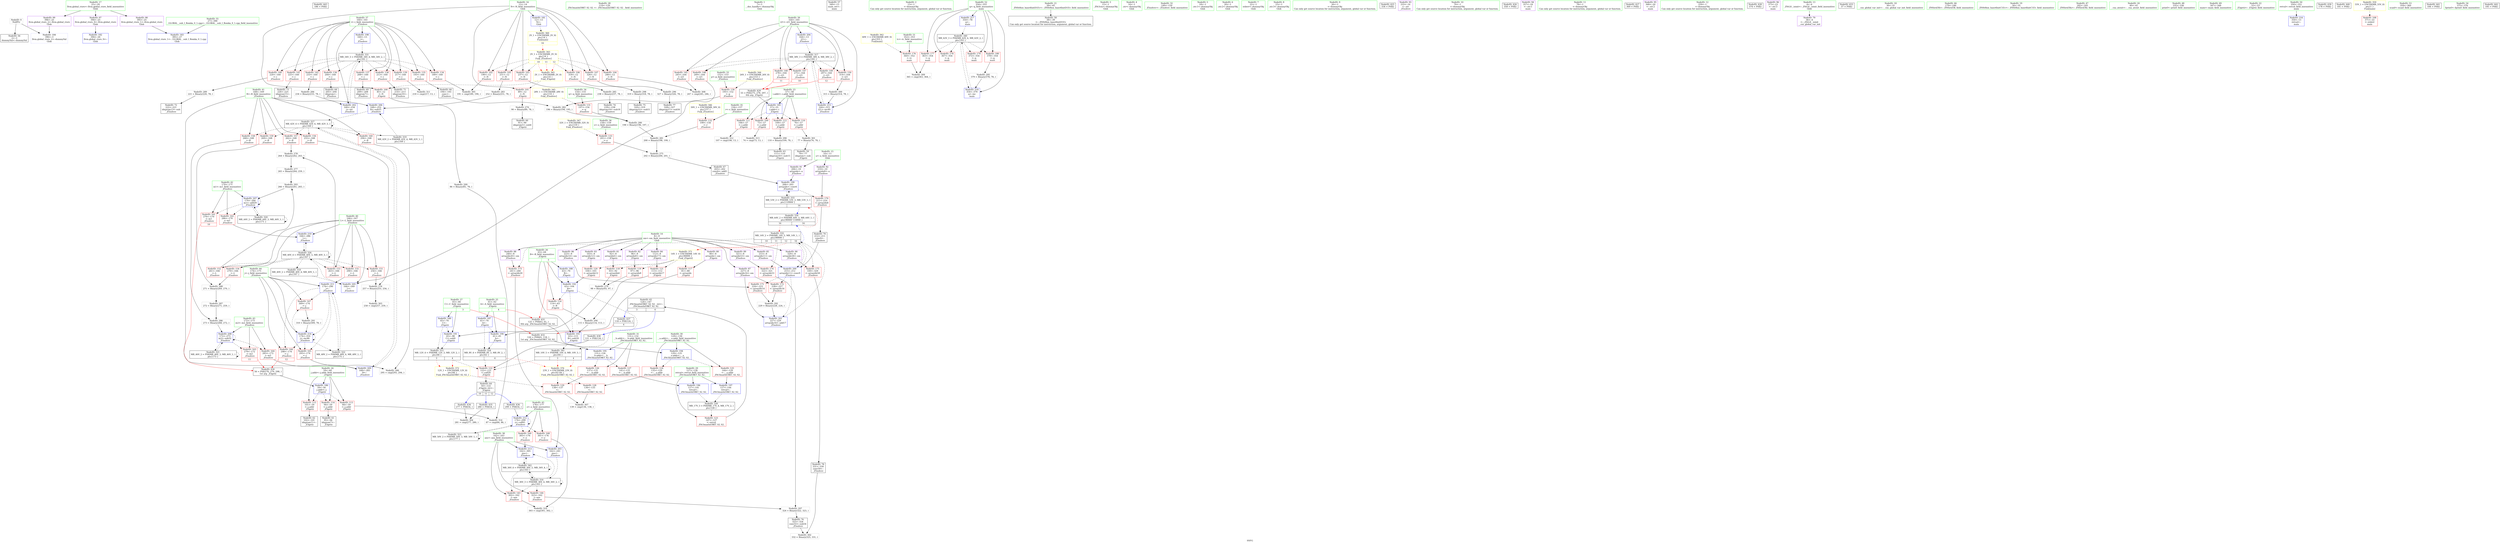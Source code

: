digraph "SVFG" {
	label="SVFG";

	Node0x5644053a8da0 [shape=record,color=grey,label="{NodeID: 0\nNullPtr}"];
	Node0x5644053a8da0 -> Node0x5644053cb8d0[style=solid];
	Node0x5644053a8da0 -> Node0x5644053d3250[style=solid];
	Node0x56440540d8f0 [shape=record,color=black,label="{NodeID: 443\n186 = PHI()\n}"];
	Node0x5644053f3410 [shape=record,color=yellow,style=double,label="{NodeID: 360\n2V_1 = ENCHI(MR_2V_0)\npts\{14 \}\nFun[main]|{<s0>16}}"];
	Node0x5644053f3410:s0 -> Node0x5644053f1ac0[style=dashed,color=red];
	Node0x5644053da350 [shape=record,color=grey,label="{NodeID: 277\n265 = Binary(264, 259, )\n}"];
	Node0x5644053da350 -> Node0x5644053dbb50[style=solid];
	Node0x5644053cdb50 [shape=record,color=blue,label="{NodeID: 194\n129\<--125\n__a.addr\<--__a\n_ZSt3maxIxERKT_S2_S2_\n}"];
	Node0x5644053cdb50 -> Node0x5644053d0160[style=dashed];
	Node0x5644053cdb50 -> Node0x5644053d0230[style=dashed];
	Node0x5644053ca5f0 [shape=record,color=red,label="{NodeID: 111\n106\<--57\n\<--i.addr\n_Z3getii\n}"];
	Node0x5644053ca5f0 -> Node0x5644053dd7d0[style=solid];
	Node0x5644053c9040 [shape=record,color=green,label="{NodeID: 28\n119\<--120\n_ZSt3maxIxERKT_S2_S2_\<--_ZSt3maxIxERKT_S2_S2__field_insensitive\n}"];
	Node0x5644053dcd50 [shape=record,color=grey,label="{NodeID: 305\n191 = cmp(189, 190, )\n}"];
	Node0x5644053d0d90 [shape=record,color=red,label="{NodeID: 139\n217\<--160\n\<--i\n_Z5solvev\n}"];
	Node0x5644053d0d90 -> Node0x5644053dd650[style=solid];
	Node0x5644053cb8d0 [shape=record,color=black,label="{NodeID: 56\n2\<--3\ndummyVal\<--dummyVal\n}"];
	Node0x5644053ee890 [shape=record,color=black,label="{NodeID: 333\nMR_53V_2 = PHI(MR_53V_3, MR_53V_1, )\npts\{110000 \}\n|{|<s1>16}}"];
	Node0x5644053ee890 -> Node0x5644053cdf60[style=dashed];
	Node0x5644053ee890:s1 -> Node0x5644053f0690[style=dashed,color=blue];
	Node0x5644053d2450 [shape=record,color=red,label="{NodeID: 167\n309\<--174\n\<--j\n_Z5solvev\n}"];
	Node0x5644053d2450 -> Node0x5644053db850[style=solid];
	Node0x5644053ccff0 [shape=record,color=purple,label="{NodeID: 84\n112\<--8\narrayidx17\<--sm\n_Z3getii\n}"];
	Node0x5644053ccff0 -> Node0x5644053cfef0[style=solid];
	Node0x5644053bb5a0 [shape=record,color=green,label="{NodeID: 1\n7\<--1\n__dso_handle\<--dummyObj\nGlob }"];
	Node0x5644053da4d0 [shape=record,color=grey,label="{NodeID: 278\n264 = Binary(262, 263, )\n}"];
	Node0x5644053da4d0 -> Node0x5644053da350[style=solid];
	Node0x5644053cdc20 [shape=record,color=blue,label="{NodeID: 195\n131\<--126\n__b.addr\<--__b\n_ZSt3maxIxERKT_S2_S2_\n}"];
	Node0x5644053cdc20 -> Node0x5644053d0300[style=dashed];
	Node0x5644053cdc20 -> Node0x5644053d03d0[style=dashed];
	Node0x5644053ca6c0 [shape=record,color=red,label="{NodeID: 112\n109\<--57\n\<--i.addr\n_Z3getii\n}"];
	Node0x5644053ca6c0 -> Node0x5644053db6d0[style=solid];
	Node0x5644053c9140 [shape=record,color=green,label="{NodeID: 29\n127\<--128\nretval\<--retval_field_insensitive\n_ZSt3maxIxERKT_S2_S2_\n}"];
	Node0x5644053c9140 -> Node0x5644053d0090[style=solid];
	Node0x5644053c9140 -> Node0x5644053cdcf0[style=solid];
	Node0x5644053c9140 -> Node0x5644053cddc0[style=solid];
	Node0x5644053dced0 [shape=record,color=grey,label="{NodeID: 306\n295 = cmp(293, 294, )\n}"];
	Node0x5644053d0e60 [shape=record,color=red,label="{NodeID: 140\n220\<--160\n\<--i\n_Z5solvev\n}"];
	Node0x5644053d0e60 -> Node0x5644053db550[style=solid];
	Node0x5644053cb9d0 [shape=record,color=black,label="{NodeID: 57\n349\<--13\nmain_ret\<--\nmain\n}"];
	Node0x5644053d2520 [shape=record,color=red,label="{NodeID: 168\n301\<--176\n\<--z\n_Z5solvev\n}"];
	Node0x5644053d2520 -> Node0x5644053dd4d0[style=solid];
	Node0x5644053cd0c0 [shape=record,color=purple,label="{NodeID: 85\n215\<--8\narrayidx11\<--sm\n_Z5solvev\n}"];
	Node0x5644053cd0c0 -> Node0x5644053ce030[style=solid];
	Node0x5644053bb630 [shape=record,color=green,label="{NodeID: 2\n13\<--1\n\<--dummyObj\nCan only get source location for instruction, argument, global var or function.}"];
	Node0x5644053f35d0 [shape=record,color=yellow,style=double,label="{NodeID: 362\n60V_1 = ENCHI(MR_60V_0)\npts\{353 \}\nFun[main]}"];
	Node0x5644053f35d0 -> Node0x5644053d2ba0[style=dashed];
	Node0x5644053da650 [shape=record,color=grey,label="{NodeID: 279\n98 = Binary(93, 97, )\n}"];
	Node0x5644053da650 -> Node0x5644053d3830[style=solid];
	Node0x5644053cdcf0 [shape=record,color=blue,label="{NodeID: 196\n127\<--141\nretval\<--\n_ZSt3maxIxERKT_S2_S2_\n}"];
	Node0x5644053cdcf0 -> Node0x5644053ed990[style=dashed];
	Node0x5644053ca790 [shape=record,color=red,label="{NodeID: 113\n84\<--59\n\<--j.addr\n_Z3getii\n}"];
	Node0x5644053ca790 -> Node0x5644053ddad0[style=solid];
	Node0x5644053c9210 [shape=record,color=green,label="{NodeID: 30\n129\<--130\n__a.addr\<--__a.addr_field_insensitive\n_ZSt3maxIxERKT_S2_S2_\n}"];
	Node0x5644053c9210 -> Node0x5644053d0160[style=solid];
	Node0x5644053c9210 -> Node0x5644053d0230[style=solid];
	Node0x5644053c9210 -> Node0x5644053cdb50[style=solid];
	Node0x5644053dd050 [shape=record,color=grey,label="{NodeID: 307\n139 = cmp(136, 138, )\n}"];
	Node0x5644053d0f30 [shape=record,color=red,label="{NodeID: 141\n225\<--160\n\<--i\n_Z5solvev\n}"];
	Node0x5644053d0f30 -> Node0x5644053cc700[style=solid];
	Node0x5644053cbaa0 [shape=record,color=black,label="{NodeID: 58\n38\<--39\n\<--_ZNSt8ios_base4InitD1Ev\nCan only get source location for instruction, argument, global var or function.}"];
	Node0x5644053d25f0 [shape=record,color=red,label="{NodeID: 169\n305\<--176\n\<--z\n_Z5solvev\n}"];
	Node0x5644053d25f0 -> Node0x5644053d5a20[style=solid];
	Node0x5644053cd190 [shape=record,color=purple,label="{NodeID: 86\n223\<--8\narrayidx14\<--sm\n_Z5solvev\n}"];
	Node0x5644053cd190 -> Node0x5644053d2790[style=solid];
	Node0x5644053a9000 [shape=record,color=green,label="{NodeID: 3\n15\<--1\n_ZSt3cin\<--dummyObj\nGlob }"];
	Node0x5644053da7d0 [shape=record,color=grey,label="{NodeID: 280\n198 = Binary(196, 197, )\n}"];
	Node0x5644053da7d0 -> Node0x5644053da950[style=solid];
	Node0x5644053cddc0 [shape=record,color=blue,label="{NodeID: 197\n127\<--144\nretval\<--\n_ZSt3maxIxERKT_S2_S2_\n}"];
	Node0x5644053cddc0 -> Node0x5644053ed990[style=dashed];
	Node0x5644053ca860 [shape=record,color=red,label="{NodeID: 114\n94\<--59\n\<--j.addr\n_Z3getii\n}"];
	Node0x5644053ca860 -> Node0x5644053cbd40[style=solid];
	Node0x5644053c92e0 [shape=record,color=green,label="{NodeID: 31\n131\<--132\n__b.addr\<--__b.addr_field_insensitive\n_ZSt3maxIxERKT_S2_S2_\n}"];
	Node0x5644053c92e0 -> Node0x5644053d0300[style=solid];
	Node0x5644053c92e0 -> Node0x5644053d03d0[style=solid];
	Node0x5644053c92e0 -> Node0x5644053cdc20[style=solid];
	Node0x5644053dd1d0 [shape=record,color=grey,label="{NodeID: 308\n247 = cmp(245, 246, )\n}"];
	Node0x5644053d1000 [shape=record,color=red,label="{NodeID: 142\n233\<--160\n\<--i\n_Z5solvev\n}"];
	Node0x5644053d1000 -> Node0x5644053dadd0[style=solid];
	Node0x5644053cbba0 [shape=record,color=black,label="{NodeID: 59\n79\<--77\nidxprom\<--sub\n_Z3getii\n}"];
	Node0x5644053d26c0 [shape=record,color=red,label="{NodeID: 170\n211\<--210\n\<--arrayidx8\n_Z5solvev\n}"];
	Node0x5644053d26c0 -> Node0x5644053cc490[style=solid];
	Node0x5644053cd260 [shape=record,color=purple,label="{NodeID: 87\n227\<--8\narrayidx16\<--sm\n_Z5solvev\n}"];
	Node0x5644053cd260 -> Node0x5644053d2860[style=solid];
	Node0x5644053cd260 -> Node0x5644053ce100[style=solid];
	Node0x5644053a9090 [shape=record,color=green,label="{NodeID: 4\n16\<--1\n.str\<--dummyObj\nGlob }"];
	Node0x5644053da950 [shape=record,color=grey,label="{NodeID: 281\n200 = Binary(198, 199, )\n}"];
	Node0x5644053da950 -> Node0x5644053da050[style=solid];
	Node0x5644053cde90 [shape=record,color=blue,label="{NodeID: 198\n160\<--13\ni\<--\n_Z5solvev\n}"];
	Node0x5644053cde90 -> Node0x5644053ede90[style=dashed];
	Node0x5644053cfa10 [shape=record,color=red,label="{NodeID: 115\n101\<--59\n\<--j.addr\n_Z3getii\n}"];
	Node0x5644053cfa10 -> Node0x5644053cbe10[style=solid];
	Node0x5644053c93b0 [shape=record,color=green,label="{NodeID: 32\n149\<--150\n_Z5solvev\<--_Z5solvev_field_insensitive\n}"];
	Node0x5644053dd350 [shape=record,color=grey,label="{NodeID: 309\n365 = cmp(363, 364, )\n}"];
	Node0x5644053d10d0 [shape=record,color=red,label="{NodeID: 143\n302\<--162\n\<--ans\n_Z5solvev\n}"];
	Node0x5644053d10d0 -> Node0x5644053dd4d0[style=solid];
	Node0x5644053cbc70 [shape=record,color=black,label="{NodeID: 60\n91\<--90\nidxprom5\<--sub4\n_Z3getii\n}"];
	Node0x5644053d2790 [shape=record,color=red,label="{NodeID: 171\n224\<--223\n\<--arrayidx14\n_Z5solvev\n}"];
	Node0x5644053d2790 -> Node0x5644053db9d0[style=solid];
	Node0x5644053cd330 [shape=record,color=purple,label="{NodeID: 88\n240\<--8\narrayidx20\<--sm\n_Z5solvev\n}"];
	Node0x5644053cd330 -> Node0x5644053d2930[style=solid];
	Node0x5644053a9120 [shape=record,color=green,label="{NodeID: 5\n18\<--1\n.str.1\<--dummyObj\nGlob }"];
	Node0x5644053f38a0 [shape=record,color=yellow,style=double,label="{NodeID: 365\n2V_1 = ENCHI(MR_2V_0)\npts\{14 \}\nFun[_Z3getii]}"];
	Node0x5644053f38a0 -> Node0x5644053cad20[style=dashed];
	Node0x5644053f38a0 -> Node0x5644053cadf0[style=dashed];
	Node0x5644053daad0 [shape=record,color=grey,label="{NodeID: 282\n196 = Binary(194, 195, )\n}"];
	Node0x5644053daad0 -> Node0x5644053da7d0[style=solid];
	Node0x5644053cdf60 [shape=record,color=blue,label="{NodeID: 199\n206\<--203\narrayidx\<--conv6\n_Z5solvev\n}"];
	Node0x5644053cdf60 -> Node0x5644053d26c0[style=dashed];
	Node0x5644053cdf60 -> Node0x5644053ee890[style=dashed];
	Node0x5644053cfae0 [shape=record,color=red,label="{NodeID: 116\n114\<--63\n\<--B\n_Z3getii\n}"];
	Node0x5644053cfae0 -> Node0x5644053dbcd0[style=solid];
	Node0x5644053c94b0 [shape=record,color=green,label="{NodeID: 33\n152\<--153\np\<--p_field_insensitive\n_Z5solvev\n}"];
	Node0x5644053c94b0 -> Node0x5644053d0640[style=solid];
	Node0x5644053dd4d0 [shape=record,color=grey,label="{NodeID: 310\n303 = cmp(301, 302, )\n}"];
	Node0x5644053d11a0 [shape=record,color=red,label="{NodeID: 144\n323\<--162\n\<--ans\n_Z5solvev\n}"];
	Node0x5644053d11a0 -> Node0x5644053dc150[style=solid];
	Node0x5644053cbd40 [shape=record,color=black,label="{NodeID: 61\n95\<--94\nidxprom7\<--\n_Z3getii\n}"];
	Node0x5644053d2860 [shape=record,color=red,label="{NodeID: 172\n228\<--227\n\<--arrayidx16\n_Z5solvev\n}"];
	Node0x5644053d2860 -> Node0x5644053db9d0[style=solid];
	Node0x5644053cd400 [shape=record,color=purple,label="{NodeID: 89\n321\<--8\narrayidx53\<--sm\n_Z5solvev\n}"];
	Node0x5644053cd400 -> Node0x5644053d2a00[style=solid];
	Node0x5644053c8020 [shape=record,color=green,label="{NodeID: 6\n20\<--1\n.str.2\<--dummyObj\nGlob }"];
	Node0x5644053dac50 [shape=record,color=grey,label="{NodeID: 283\n252 = Binary(251, 78, )\n}"];
	Node0x5644053dac50 -> Node0x5644053ce510[style=solid];
	Node0x5644053ce030 [shape=record,color=blue,label="{NodeID: 200\n215\<--212\narrayidx11\<--conv9\n_Z5solvev\n}"];
	Node0x5644053ce030 -> Node0x5644053d2790[style=dashed];
	Node0x5644053ce030 -> Node0x5644053d2860[style=dashed];
	Node0x5644053ce030 -> Node0x5644053ce100[style=dashed];
	Node0x5644053ce030 -> Node0x5644053ee390[style=dashed];
	Node0x5644053cfbb0 [shape=record,color=red,label="{NodeID: 117\n81\<--80\n\<--arrayidx\n_Z3getii\n}"];
	Node0x5644053cfbb0 -> Node0x5644053d3760[style=solid];
	Node0x5644053c9580 [shape=record,color=green,label="{NodeID: 34\n154\<--155\nq\<--q_field_insensitive\n_Z5solvev\n}"];
	Node0x5644053c9580 -> Node0x5644053d0710[style=solid];
	Node0x5644053dd650 [shape=record,color=grey,label="{NodeID: 311\n218 = cmp(217, 13, )\n}"];
	Node0x5644053d1270 [shape=record,color=red,label="{NodeID: 145\n245\<--164\n\<--i21\n_Z5solvev\n}"];
	Node0x5644053d1270 -> Node0x5644053dd1d0[style=solid];
	Node0x5644053cbe10 [shape=record,color=black,label="{NodeID: 62\n102\<--101\nidxprom11\<--\n_Z3getii\n}"];
	Node0x5644053f0690 [shape=record,color=black,label="{NodeID: 339\nMR_64V_2 = PHI(MR_64V_3, MR_64V_1, )\npts\{90000 110000 \}\n|{<s0>16|<s1>16}}"];
	Node0x5644053f0690:s0 -> Node0x5644053ee390[style=dashed,color=red];
	Node0x5644053f0690:s1 -> Node0x5644053ee890[style=dashed,color=red];
	Node0x5644053d2930 [shape=record,color=red,label="{NodeID: 173\n241\<--240\n\<--arrayidx20\n_Z5solvev\n}"];
	Node0x5644053d2930 -> Node0x5644053ce2a0[style=solid];
	Node0x5644053cd4d0 [shape=record,color=purple,label="{NodeID: 90\n329\<--8\narrayidx58\<--sm\n_Z5solvev\n}"];
	Node0x5644053cd4d0 -> Node0x5644053d2ad0[style=solid];
	Node0x5644053c80b0 [shape=record,color=green,label="{NodeID: 7\n22\<--1\nstderr\<--dummyObj\nGlob }"];
	Node0x5644053dadd0 [shape=record,color=grey,label="{NodeID: 284\n234 = Binary(233, 78, )\n}"];
	Node0x5644053dadd0 -> Node0x5644053ce1d0[style=solid];
	Node0x5644053ce100 [shape=record,color=blue,label="{NodeID: 201\n227\<--229\narrayidx16\<--add17\n_Z5solvev\n}"];
	Node0x5644053ce100 -> Node0x5644053ee390[style=dashed];
	Node0x5644053cfc80 [shape=record,color=red,label="{NodeID: 118\n93\<--92\n\<--arrayidx6\n_Z3getii\n}"];
	Node0x5644053cfc80 -> Node0x5644053da650[style=solid];
	Node0x5644053c9650 [shape=record,color=green,label="{NodeID: 35\n156\<--157\nr\<--r_field_insensitive\n_Z5solvev\n}"];
	Node0x5644053c9650 -> Node0x5644053d07e0[style=solid];
	Node0x5644053dd7d0 [shape=record,color=grey,label="{NodeID: 312\n107 = cmp(106, 13, )\n}"];
	Node0x5644053d1340 [shape=record,color=red,label="{NodeID: 146\n249\<--164\n\<--i21\n_Z5solvev\n}"];
	Node0x5644053d1340 -> Node0x5644053ce440[style=solid];
	Node0x5644053cbee0 [shape=record,color=black,label="{NodeID: 63\n111\<--110\nidxprom16\<--sub15\n_Z3getii\n}"];
	Node0x5644053f0bc0 [shape=record,color=black,label="{NodeID: 340\nMR_62V_3 = PHI(MR_62V_4, MR_62V_2, )\npts\{355 \}\n}"];
	Node0x5644053f0bc0 -> Node0x5644053d2c70[style=dashed];
	Node0x5644053f0bc0 -> Node0x5644053d2d40[style=dashed];
	Node0x5644053f0bc0 -> Node0x5644053d2e10[style=dashed];
	Node0x5644053f0bc0 -> Node0x5644053d2ee0[style=dashed];
	Node0x5644053f0bc0 -> Node0x5644053d5e30[style=dashed];
	Node0x5644053d2a00 [shape=record,color=red,label="{NodeID: 174\n322\<--321\n\<--arrayidx53\n_Z5solvev\n}"];
	Node0x5644053d2a00 -> Node0x5644053dc150[style=solid];
	Node0x5644053cd5a0 [shape=record,color=purple,label="{NodeID: 91\n206\<--10\narrayidx\<--a\n_Z5solvev\n}"];
	Node0x5644053cd5a0 -> Node0x5644053cdf60[style=solid];
	Node0x5644053c8140 [shape=record,color=green,label="{NodeID: 8\n23\<--1\n.str.3\<--dummyObj\nGlob }"];
	Node0x5644053daf50 [shape=record,color=grey,label="{NodeID: 285\n238 = Binary(237, 78, )\n}"];
	Node0x5644053daf50 -> Node0x5644053cc7d0[style=solid];
	Node0x5644053ce1d0 [shape=record,color=blue,label="{NodeID: 202\n160\<--234\ni\<--inc\n_Z5solvev\n}"];
	Node0x5644053ce1d0 -> Node0x5644053ede90[style=dashed];
	Node0x5644053cfd50 [shape=record,color=red,label="{NodeID: 119\n97\<--96\n\<--arrayidx8\n_Z3getii\n}"];
	Node0x5644053cfd50 -> Node0x5644053da650[style=solid];
	Node0x5644053c9720 [shape=record,color=green,label="{NodeID: 36\n158\<--159\ns\<--s_field_insensitive\n_Z5solvev\n}"];
	Node0x5644053c9720 -> Node0x5644053d08b0[style=solid];
	Node0x5644053dd950 [shape=record,color=grey,label="{NodeID: 313\n74 = cmp(73, 13, )\n}"];
	Node0x5644053d1410 [shape=record,color=red,label="{NodeID: 147\n275\<--164\n\<--i21\n_Z5solvev\n|{<s0>10}}"];
	Node0x5644053d1410:s0 -> Node0x56440540c5b0[style=solid,color=red];
	Node0x5644053cbfb0 [shape=record,color=black,label="{NodeID: 64\n54\<--122\n_Z3getii_ret\<--\n_Z3getii\n|{<s0>10|<s1>11|<s2>12}}"];
	Node0x5644053cbfb0:s0 -> Node0x56440540ce30[style=solid,color=blue];
	Node0x5644053cbfb0:s1 -> Node0x56440540cfa0[style=solid,color=blue];
	Node0x5644053cbfb0:s2 -> Node0x56440540d0e0[style=solid,color=blue];
	Node0x5644053f10c0 [shape=record,color=black,label="{NodeID: 341\nMR_10V_5 = PHI(MR_10V_4, MR_10V_3, )\npts\{64 \}\n|{|<s1>3|<s2>4}}"];
	Node0x5644053f10c0 -> Node0x5644053cffc0[style=dashed];
	Node0x5644053f10c0:s1 -> Node0x5644053f42a0[style=dashed,color=red];
	Node0x5644053f10c0:s2 -> Node0x5644053f42a0[style=dashed,color=red];
	Node0x5644053d2ad0 [shape=record,color=red,label="{NodeID: 175\n330\<--329\n\<--arrayidx58\n_Z5solvev\n}"];
	Node0x5644053d2ad0 -> Node0x5644053ccb10[style=solid];
	Node0x5644053cd670 [shape=record,color=purple,label="{NodeID: 92\n210\<--10\narrayidx8\<--a\n_Z5solvev\n}"];
	Node0x5644053cd670 -> Node0x5644053d26c0[style=solid];
	Node0x5644053c81d0 [shape=record,color=green,label="{NodeID: 9\n26\<--1\n\<--dummyObj\nCan only get source location for instruction, argument, global var or function.}"];
	Node0x5644053db0d0 [shape=record,color=grey,label="{NodeID: 286\n273 = Binary(268, 272, )\n}"];
	Node0x5644053db0d0 -> Node0x5644053ce6b0[style=solid];
	Node0x5644053ce2a0 [shape=record,color=blue,label="{NodeID: 203\n162\<--241\nans\<--\n_Z5solvev\n}"];
	Node0x5644053ce2a0 -> Node0x5644053e8f90[style=dashed];
	Node0x5644053cfe20 [shape=record,color=red,label="{NodeID: 120\n104\<--103\n\<--arrayidx12\n_Z3getii\n}"];
	Node0x5644053cfe20 -> Node0x5644053cd9b0[style=solid];
	Node0x5644053c97f0 [shape=record,color=green,label="{NodeID: 37\n160\<--161\ni\<--i_field_insensitive\n_Z5solvev\n}"];
	Node0x5644053c97f0 -> Node0x5644053d0980[style=solid];
	Node0x5644053c97f0 -> Node0x5644053d0a50[style=solid];
	Node0x5644053c97f0 -> Node0x5644053d0b20[style=solid];
	Node0x5644053c97f0 -> Node0x5644053d0bf0[style=solid];
	Node0x5644053c97f0 -> Node0x5644053d0cc0[style=solid];
	Node0x5644053c97f0 -> Node0x5644053d0d90[style=solid];
	Node0x5644053c97f0 -> Node0x5644053d0e60[style=solid];
	Node0x5644053c97f0 -> Node0x5644053d0f30[style=solid];
	Node0x5644053c97f0 -> Node0x5644053d1000[style=solid];
	Node0x5644053c97f0 -> Node0x5644053cde90[style=solid];
	Node0x5644053c97f0 -> Node0x5644053ce1d0[style=solid];
	Node0x5644053ddad0 [shape=record,color=grey,label="{NodeID: 314\n87 = cmp(84, 86, )\n}"];
	Node0x5644053d14e0 [shape=record,color=red,label="{NodeID: 148\n278\<--164\n\<--i21\n_Z5solvev\n|{<s0>11}}"];
	Node0x5644053d14e0:s0 -> Node0x56440540c5b0[style=solid,color=red];
	Node0x5644053cc080 [shape=record,color=black,label="{NodeID: 65\n124\<--147\n_ZSt3maxIxERKT_S2_S2__ret\<--\n_ZSt3maxIxERKT_S2_S2_\n|{<s0>3|<s1>4}}"];
	Node0x5644053cc080:s0 -> Node0x56440540d370[style=solid,color=blue];
	Node0x5644053cc080:s1 -> Node0x56440540d4a0[style=solid,color=blue];
	Node0x56440505cbd0 [shape=record,color=black,label="{NodeID: 425\n334 = PHI()\n}"];
	Node0x5644053f15c0 [shape=record,color=black,label="{NodeID: 342\nMR_36V_6 = PHI(MR_36V_5, MR_36V_4, )\npts\{163 \}\n}"];
	Node0x5644053f15c0 -> Node0x5644053d10d0[style=dashed];
	Node0x5644053f15c0 -> Node0x5644053d5a20[style=dashed];
	Node0x5644053f15c0 -> Node0x5644053e8f90[style=dashed];
	Node0x5644053f15c0 -> Node0x5644053f15c0[style=dashed];
	Node0x5644053d2ba0 [shape=record,color=red,label="{NodeID: 176\n364\<--352\n\<--tc\nmain\n}"];
	Node0x5644053d2ba0 -> Node0x5644053dd350[style=solid];
	Node0x5644053cd740 [shape=record,color=purple,label="{NodeID: 93\n333\<--16\n\<--.str\n_Z5solvev\n}"];
	Node0x5644053c8260 [shape=record,color=green,label="{NodeID: 10\n70\<--1\n\<--dummyObj\nCan only get source location for instruction, argument, global var or function.}"];
	Node0x5644053db250 [shape=record,color=grey,label="{NodeID: 287\n272 = Binary(271, 259, )\n}"];
	Node0x5644053db250 -> Node0x5644053db0d0[style=solid];
	Node0x5644053ce370 [shape=record,color=blue,label="{NodeID: 204\n164\<--13\ni21\<--\n_Z5solvev\n}"];
	Node0x5644053ce370 -> Node0x5644053e9490[style=dashed];
	Node0x5644053cfef0 [shape=record,color=red,label="{NodeID: 121\n113\<--112\n\<--arrayidx17\n_Z3getii\n}"];
	Node0x5644053cfef0 -> Node0x5644053dbcd0[style=solid];
	Node0x5644053c98c0 [shape=record,color=green,label="{NodeID: 38\n162\<--163\nans\<--ans_field_insensitive\n_Z5solvev\n}"];
	Node0x5644053c98c0 -> Node0x5644053d10d0[style=solid];
	Node0x5644053c98c0 -> Node0x5644053d11a0[style=solid];
	Node0x5644053c98c0 -> Node0x5644053ce2a0[style=solid];
	Node0x5644053c98c0 -> Node0x5644053d5a20[style=solid];
	Node0x5644053e8a90 [shape=record,color=black,label="{NodeID: 315\nMR_12V_4 = PHI(MR_12V_3, MR_12V_2, )\npts\{66 \}\n|{|<s1>3|<s2>4}}"];
	Node0x5644053e8a90 -> Node0x5644053cffc0[style=dashed];
	Node0x5644053e8a90:s1 -> Node0x5644053f3ef0[style=dashed,color=red];
	Node0x5644053e8a90:s2 -> Node0x5644053f3ef0[style=dashed,color=red];
	Node0x5644053d15b0 [shape=record,color=red,label="{NodeID: 149\n297\<--164\n\<--i21\n_Z5solvev\n|{<s0>12}}"];
	Node0x5644053d15b0:s0 -> Node0x56440540c5b0[style=solid,color=red];
	Node0x5644053cc150 [shape=record,color=black,label="{NodeID: 66\n194\<--193\nconv\<--\n_Z5solvev\n}"];
	Node0x5644053cc150 -> Node0x5644053daad0[style=solid];
	Node0x56440540c2b0 [shape=record,color=black,label="{NodeID: 426\n358 = PHI()\n}"];
	Node0x5644053f1ac0 [shape=record,color=yellow,style=double,label="{NodeID: 343\n2V_1 = ENCHI(MR_2V_0)\npts\{14 \}\nFun[_Z5solvev]|{|<s6>10|<s7>11|<s8>12}}"];
	Node0x5644053f1ac0 -> Node0x5644053caec0[style=dashed];
	Node0x5644053f1ac0 -> Node0x5644053caf90[style=dashed];
	Node0x5644053f1ac0 -> Node0x5644053cb060[style=dashed];
	Node0x5644053f1ac0 -> Node0x5644053ca110[style=dashed];
	Node0x5644053f1ac0 -> Node0x5644053ca1e0[style=dashed];
	Node0x5644053f1ac0 -> Node0x5644053ca2b0[style=dashed];
	Node0x5644053f1ac0:s6 -> Node0x5644053f38a0[style=dashed,color=red];
	Node0x5644053f1ac0:s7 -> Node0x5644053f38a0[style=dashed,color=red];
	Node0x5644053f1ac0:s8 -> Node0x5644053f38a0[style=dashed,color=red];
	Node0x5644053d2c70 [shape=record,color=red,label="{NodeID: 177\n363\<--354\n\<--q\nmain\n}"];
	Node0x5644053d2c70 -> Node0x5644053dd350[style=solid];
	Node0x5644053cd810 [shape=record,color=purple,label="{NodeID: 94\n357\<--18\n\<--.str.1\nmain\n}"];
	Node0x5644053c82f0 [shape=record,color=green,label="{NodeID: 11\n78\<--1\n\<--dummyObj\nCan only get source location for instruction, argument, global var or function.}"];
	Node0x5644053f3e10 [shape=record,color=yellow,style=double,label="{NodeID: 371\n14V_1 = ENCHI(MR_14V_0)\npts\{90000 \}\nFun[_Z3getii]}"];
	Node0x5644053f3e10 -> Node0x5644053cfbb0[style=dashed];
	Node0x5644053f3e10 -> Node0x5644053cfc80[style=dashed];
	Node0x5644053f3e10 -> Node0x5644053cfd50[style=dashed];
	Node0x5644053f3e10 -> Node0x5644053cfe20[style=dashed];
	Node0x5644053f3e10 -> Node0x5644053cfef0[style=dashed];
	Node0x5644053db3d0 [shape=record,color=grey,label="{NodeID: 288\n271 = Binary(269, 270, )\n}"];
	Node0x5644053db3d0 -> Node0x5644053db250[style=solid];
	Node0x5644053ce440 [shape=record,color=blue,label="{NodeID: 205\n166\<--249\nL\<--\n_Z5solvev\n}"];
	Node0x5644053ce440 -> Node0x5644053ec190[style=dashed];
	Node0x5644053cffc0 [shape=record,color=red,label="{NodeID: 122\n122\<--121\n\<--call20\n_Z3getii\n}"];
	Node0x5644053cffc0 -> Node0x5644053cbfb0[style=solid];
	Node0x5644053c9990 [shape=record,color=green,label="{NodeID: 39\n164\<--165\ni21\<--i21_field_insensitive\n_Z5solvev\n}"];
	Node0x5644053c9990 -> Node0x5644053d1270[style=solid];
	Node0x5644053c9990 -> Node0x5644053d1340[style=solid];
	Node0x5644053c9990 -> Node0x5644053d1410[style=solid];
	Node0x5644053c9990 -> Node0x5644053d14e0[style=solid];
	Node0x5644053c9990 -> Node0x5644053d15b0[style=solid];
	Node0x5644053c9990 -> Node0x5644053d1680[style=solid];
	Node0x5644053c9990 -> Node0x5644053ce370[style=solid];
	Node0x5644053c9990 -> Node0x5644053d5bc0[style=solid];
	Node0x5644053e8f90 [shape=record,color=black,label="{NodeID: 316\nMR_36V_3 = PHI(MR_36V_4, MR_36V_2, )\npts\{163 \}\n}"];
	Node0x5644053e8f90 -> Node0x5644053d10d0[style=dashed];
	Node0x5644053e8f90 -> Node0x5644053d11a0[style=dashed];
	Node0x5644053e8f90 -> Node0x5644053d5a20[style=dashed];
	Node0x5644053e8f90 -> Node0x5644053e8f90[style=dashed];
	Node0x5644053e8f90 -> Node0x5644053f15c0[style=dashed];
	Node0x5644053d1680 [shape=record,color=red,label="{NodeID: 150\n314\<--164\n\<--i21\n_Z5solvev\n}"];
	Node0x5644053d1680 -> Node0x5644053dc5d0[style=solid];
	Node0x5644053cc220 [shape=record,color=black,label="{NodeID: 67\n203\<--202\nconv6\<--add5\n_Z5solvev\n}"];
	Node0x5644053cc220 -> Node0x5644053cdf60[style=solid];
	Node0x56440540c3b0 [shape=record,color=black,label="{NodeID: 427\n369 = PHI()\n}"];
	Node0x5644053f25e0 [shape=record,color=yellow,style=double,label="{NodeID: 344\n26V_1 = ENCHI(MR_26V_0)\npts\{153 \}\nFun[_Z5solvev]}"];
	Node0x5644053f25e0 -> Node0x5644053d0640[style=dashed];
	Node0x5644053d2d40 [shape=record,color=red,label="{NodeID: 178\n367\<--354\n\<--q\nmain\n}"];
	Node0x5644053cd8e0 [shape=record,color=purple,label="{NodeID: 95\n368\<--20\n\<--.str.2\nmain\n}"];
	Node0x5644053c8380 [shape=record,color=green,label="{NodeID: 12\n259\<--1\n\<--dummyObj\nCan only get source location for instruction, argument, global var or function.}"];
	Node0x5644053f3ef0 [shape=record,color=yellow,style=double,label="{NodeID: 372\n12V_1 = ENCHI(MR_12V_0)\npts\{66 \}\nFun[_ZSt3maxIxERKT_S2_S2_]}"];
	Node0x5644053f3ef0 -> Node0x5644053d0570[style=dashed];
	Node0x5644053db550 [shape=record,color=grey,label="{NodeID: 289\n221 = Binary(220, 78, )\n}"];
	Node0x5644053db550 -> Node0x5644053cc630[style=solid];
	Node0x5644053ce510 [shape=record,color=blue,label="{NodeID: 206\n168\<--252\nR\<--sub25\n_Z5solvev\n}"];
	Node0x5644053ce510 -> Node0x5644053ec690[style=dashed];
	Node0x5644053d0090 [shape=record,color=red,label="{NodeID: 123\n147\<--127\n\<--retval\n_ZSt3maxIxERKT_S2_S2_\n}"];
	Node0x5644053d0090 -> Node0x5644053cc080[style=solid];
	Node0x5644053c9a60 [shape=record,color=green,label="{NodeID: 40\n166\<--167\nL\<--L_field_insensitive\n_Z5solvev\n}"];
	Node0x5644053c9a60 -> Node0x5644053d1750[style=solid];
	Node0x5644053c9a60 -> Node0x5644053d1820[style=solid];
	Node0x5644053c9a60 -> Node0x5644053d18f0[style=solid];
	Node0x5644053c9a60 -> Node0x5644053d19c0[style=solid];
	Node0x5644053c9a60 -> Node0x5644053d1a90[style=solid];
	Node0x5644053c9a60 -> Node0x5644053ce440[style=solid];
	Node0x5644053c9a60 -> Node0x5644053ce850[style=solid];
	Node0x5644053e9490 [shape=record,color=black,label="{NodeID: 317\nMR_38V_3 = PHI(MR_38V_4, MR_38V_2, )\npts\{165 \}\n}"];
	Node0x5644053e9490 -> Node0x5644053d1270[style=dashed];
	Node0x5644053e9490 -> Node0x5644053d1340[style=dashed];
	Node0x5644053e9490 -> Node0x5644053d1410[style=dashed];
	Node0x5644053e9490 -> Node0x5644053d14e0[style=dashed];
	Node0x5644053e9490 -> Node0x5644053d15b0[style=dashed];
	Node0x5644053e9490 -> Node0x5644053d1680[style=dashed];
	Node0x5644053e9490 -> Node0x5644053d5bc0[style=dashed];
	Node0x5644053d1750 [shape=record,color=red,label="{NodeID: 151\n256\<--166\n\<--L\n_Z5solvev\n}"];
	Node0x5644053d1750 -> Node0x5644053da1d0[style=solid];
	Node0x5644053cc2f0 [shape=record,color=black,label="{NodeID: 68\n205\<--204\nidxprom\<--\n_Z5solvev\n}"];
	Node0x56440540c4b0 [shape=record,color=black,label="{NodeID: 428\n374 = PHI()\n}"];
	Node0x5644053f26c0 [shape=record,color=yellow,style=double,label="{NodeID: 345\n28V_1 = ENCHI(MR_28V_0)\npts\{155 \}\nFun[_Z5solvev]}"];
	Node0x5644053f26c0 -> Node0x5644053d0710[style=dashed];
	Node0x5644053d2e10 [shape=record,color=red,label="{NodeID: 179\n372\<--354\n\<--q\nmain\n}"];
	Node0x5644053ca950 [shape=record,color=purple,label="{NodeID: 96\n373\<--23\n\<--.str.3\nmain\n}"];
	Node0x5644053c8410 [shape=record,color=green,label="{NodeID: 13\n4\<--6\n_ZStL8__ioinit\<--_ZStL8__ioinit_field_insensitive\nGlob }"];
	Node0x5644053c8410 -> Node0x5644053ccbe0[style=solid];
	Node0x5644053db6d0 [shape=record,color=grey,label="{NodeID: 290\n110 = Binary(109, 78, )\n}"];
	Node0x5644053db6d0 -> Node0x5644053cbee0[style=solid];
	Node0x5644053ce5e0 [shape=record,color=blue,label="{NodeID: 207\n170\<--266\nm1\<--add29\n_Z5solvev\n}"];
	Node0x5644053ce5e0 -> Node0x5644053d1f70[style=dashed];
	Node0x5644053ce5e0 -> Node0x5644053d2040[style=dashed];
	Node0x5644053ce5e0 -> Node0x5644053ce5e0[style=dashed];
	Node0x5644053ce5e0 -> Node0x5644053ea390[style=dashed];
	Node0x5644053d0160 [shape=record,color=red,label="{NodeID: 124\n135\<--129\n\<--__a.addr\n_ZSt3maxIxERKT_S2_S2_\n}"];
	Node0x5644053d0160 -> Node0x5644053d04a0[style=solid];
	Node0x5644053c9b30 [shape=record,color=green,label="{NodeID: 41\n168\<--169\nR\<--R_field_insensitive\n_Z5solvev\n}"];
	Node0x5644053c9b30 -> Node0x5644053d1b60[style=solid];
	Node0x5644053c9b30 -> Node0x5644053d1c30[style=solid];
	Node0x5644053c9b30 -> Node0x5644053d1d00[style=solid];
	Node0x5644053c9b30 -> Node0x5644053d1dd0[style=solid];
	Node0x5644053c9b30 -> Node0x5644053d1ea0[style=solid];
	Node0x5644053c9b30 -> Node0x5644053ce510[style=solid];
	Node0x5644053c9b30 -> Node0x5644053ce780[style=solid];
	Node0x5644053e9990 [shape=record,color=black,label="{NodeID: 318\nMR_40V_2 = PHI(MR_40V_4, MR_40V_1, )\npts\{167 \}\n}"];
	Node0x5644053e9990 -> Node0x5644053ce440[style=dashed];
	Node0x5644053d1820 [shape=record,color=red,label="{NodeID: 152\n261\<--166\n\<--L\n_Z5solvev\n}"];
	Node0x5644053d1820 -> Node0x5644053dbb50[style=solid];
	Node0x5644053cc3c0 [shape=record,color=black,label="{NodeID: 69\n209\<--208\nidxprom7\<--\n_Z5solvev\n}"];
	Node0x56440540c5b0 [shape=record,color=black,label="{NodeID: 429\n55 = PHI(275, 278, 297, )\n0th arg _Z3getii }"];
	Node0x56440540c5b0 -> Node0x5644053d3350[style=solid];
	Node0x5644053f27a0 [shape=record,color=yellow,style=double,label="{NodeID: 346\n30V_1 = ENCHI(MR_30V_0)\npts\{157 \}\nFun[_Z5solvev]}"];
	Node0x5644053f27a0 -> Node0x5644053d07e0[style=dashed];
	Node0x5644053d2ee0 [shape=record,color=red,label="{NodeID: 180\n378\<--354\n\<--q\nmain\n}"];
	Node0x5644053d2ee0 -> Node0x5644053dbe50[style=solid];
	Node0x5644053caa20 [shape=record,color=purple,label="{NodeID: 97\n394\<--25\nllvm.global_ctors_0\<--llvm.global_ctors\nGlob }"];
	Node0x5644053caa20 -> Node0x5644053d3080[style=solid];
	Node0x5644053c84a0 [shape=record,color=green,label="{NodeID: 14\n8\<--9\nsm\<--sm_field_insensitive\nGlob }"];
	Node0x5644053c84a0 -> Node0x5644053cccb0[style=solid];
	Node0x5644053c84a0 -> Node0x5644053ccd80[style=solid];
	Node0x5644053c84a0 -> Node0x5644053cce50[style=solid];
	Node0x5644053c84a0 -> Node0x5644053ccf20[style=solid];
	Node0x5644053c84a0 -> Node0x5644053ccff0[style=solid];
	Node0x5644053c84a0 -> Node0x5644053cd0c0[style=solid];
	Node0x5644053c84a0 -> Node0x5644053cd190[style=solid];
	Node0x5644053c84a0 -> Node0x5644053cd260[style=solid];
	Node0x5644053c84a0 -> Node0x5644053cd330[style=solid];
	Node0x5644053c84a0 -> Node0x5644053cd400[style=solid];
	Node0x5644053c84a0 -> Node0x5644053cd4d0[style=solid];
	Node0x5644053db850 [shape=record,color=grey,label="{NodeID: 291\n310 = Binary(309, 78, )\n}"];
	Node0x5644053db850 -> Node0x5644053d5af0[style=solid];
	Node0x5644053ce6b0 [shape=record,color=blue,label="{NodeID: 208\n172\<--273\nm2\<--sub32\n_Z5solvev\n}"];
	Node0x5644053ce6b0 -> Node0x5644053d2110[style=dashed];
	Node0x5644053ce6b0 -> Node0x5644053d21e0[style=dashed];
	Node0x5644053ce6b0 -> Node0x5644053ce6b0[style=dashed];
	Node0x5644053ce6b0 -> Node0x5644053ea890[style=dashed];
	Node0x5644053d0230 [shape=record,color=red,label="{NodeID: 125\n144\<--129\n\<--__a.addr\n_ZSt3maxIxERKT_S2_S2_\n}"];
	Node0x5644053d0230 -> Node0x5644053cddc0[style=solid];
	Node0x5644053c9c00 [shape=record,color=green,label="{NodeID: 42\n170\<--171\nm1\<--m1_field_insensitive\n_Z5solvev\n}"];
	Node0x5644053c9c00 -> Node0x5644053d1f70[style=solid];
	Node0x5644053c9c00 -> Node0x5644053d2040[style=solid];
	Node0x5644053c9c00 -> Node0x5644053ce5e0[style=solid];
	Node0x5644053e9e90 [shape=record,color=black,label="{NodeID: 319\nMR_42V_2 = PHI(MR_42V_4, MR_42V_1, )\npts\{169 \}\n}"];
	Node0x5644053e9e90 -> Node0x5644053ce510[style=dashed];
	Node0x5644053d18f0 [shape=record,color=red,label="{NodeID: 153\n263\<--166\n\<--L\n_Z5solvev\n}"];
	Node0x5644053d18f0 -> Node0x5644053da4d0[style=solid];
	Node0x5644053cc490 [shape=record,color=black,label="{NodeID: 70\n212\<--211\nconv9\<--\n_Z5solvev\n}"];
	Node0x5644053cc490 -> Node0x5644053ce030[style=solid];
	Node0x56440540c900 [shape=record,color=black,label="{NodeID: 430\n56 = PHI(276, 279, 298, )\n1st arg _Z3getii }"];
	Node0x56440540c900 -> Node0x5644053d3420[style=solid];
	Node0x5644053f2880 [shape=record,color=yellow,style=double,label="{NodeID: 347\n32V_1 = ENCHI(MR_32V_0)\npts\{159 \}\nFun[_Z5solvev]}"];
	Node0x5644053f2880 -> Node0x5644053d08b0[style=dashed];
	Node0x5644053d2fb0 [shape=record,color=blue,label="{NodeID: 181\n12\<--13\nN\<--\nGlob }"];
	Node0x5644053d2fb0 -> Node0x5644053f3410[style=dashed];
	Node0x5644053cab20 [shape=record,color=purple,label="{NodeID: 98\n395\<--25\nllvm.global_ctors_1\<--llvm.global_ctors\nGlob }"];
	Node0x5644053cab20 -> Node0x5644053d3150[style=solid];
	Node0x5644053c8530 [shape=record,color=green,label="{NodeID: 15\n10\<--11\na\<--a_field_insensitive\nGlob }"];
	Node0x5644053c8530 -> Node0x5644053cd5a0[style=solid];
	Node0x5644053c8530 -> Node0x5644053cd670[style=solid];
	Node0x5644053db9d0 [shape=record,color=grey,label="{NodeID: 292\n229 = Binary(228, 224, )\n}"];
	Node0x5644053db9d0 -> Node0x5644053ce100[style=solid];
	Node0x5644053ce780 [shape=record,color=blue,label="{NodeID: 209\n168\<--283\nR\<--\n_Z5solvev\n}"];
	Node0x5644053ce780 -> Node0x5644053ec690[style=dashed];
	Node0x5644053d0300 [shape=record,color=red,label="{NodeID: 126\n137\<--131\n\<--__b.addr\n_ZSt3maxIxERKT_S2_S2_\n}"];
	Node0x5644053d0300 -> Node0x5644053d0570[style=solid];
	Node0x5644053c9cd0 [shape=record,color=green,label="{NodeID: 43\n172\<--173\nm2\<--m2_field_insensitive\n_Z5solvev\n}"];
	Node0x5644053c9cd0 -> Node0x5644053d2110[style=solid];
	Node0x5644053c9cd0 -> Node0x5644053d21e0[style=solid];
	Node0x5644053c9cd0 -> Node0x5644053ce6b0[style=solid];
	Node0x5644053ea390 [shape=record,color=black,label="{NodeID: 320\nMR_44V_2 = PHI(MR_44V_3, MR_44V_1, )\npts\{171 \}\n}"];
	Node0x5644053ea390 -> Node0x5644053ce5e0[style=dashed];
	Node0x5644053ea390 -> Node0x5644053ea390[style=dashed];
	Node0x5644053d19c0 [shape=record,color=red,label="{NodeID: 154\n270\<--166\n\<--L\n_Z5solvev\n}"];
	Node0x5644053d19c0 -> Node0x5644053db3d0[style=solid];
	Node0x5644053cc560 [shape=record,color=black,label="{NodeID: 71\n214\<--213\nidxprom10\<--\n_Z5solvev\n}"];
	Node0x56440540cac0 [shape=record,color=black,label="{NodeID: 431\n125 = PHI(63, 61, )\n0th arg _ZSt3maxIxERKT_S2_S2_ }"];
	Node0x56440540cac0 -> Node0x5644053cdb50[style=solid];
	Node0x5644053d3080 [shape=record,color=blue,label="{NodeID: 182\n394\<--26\nllvm.global_ctors_0\<--\nGlob }"];
	Node0x5644053cac20 [shape=record,color=purple,label="{NodeID: 99\n396\<--25\nllvm.global_ctors_2\<--llvm.global_ctors\nGlob }"];
	Node0x5644053cac20 -> Node0x5644053d3250[style=solid];
	Node0x5644053c85c0 [shape=record,color=green,label="{NodeID: 16\n12\<--14\nN\<--N_field_insensitive\nGlob }"];
	Node0x5644053c85c0 -> Node0x5644053cad20[style=solid];
	Node0x5644053c85c0 -> Node0x5644053cadf0[style=solid];
	Node0x5644053c85c0 -> Node0x5644053caec0[style=solid];
	Node0x5644053c85c0 -> Node0x5644053caf90[style=solid];
	Node0x5644053c85c0 -> Node0x5644053cb060[style=solid];
	Node0x5644053c85c0 -> Node0x5644053ca110[style=solid];
	Node0x5644053c85c0 -> Node0x5644053ca1e0[style=solid];
	Node0x5644053c85c0 -> Node0x5644053ca2b0[style=solid];
	Node0x5644053c85c0 -> Node0x5644053d2fb0[style=solid];
	Node0x5644053f42a0 [shape=record,color=yellow,style=double,label="{NodeID: 376\n23V_1 = ENCHI(MR_23V_0)\npts\{62 64 \}\nFun[_ZSt3maxIxERKT_S2_S2_]}"];
	Node0x5644053f42a0 -> Node0x5644053d04a0[style=dashed];
	Node0x5644053f42a0 -> Node0x5644053d0570[style=dashed];
	Node0x5644053dbb50 [shape=record,color=grey,label="{NodeID: 293\n266 = Binary(261, 265, )\n}"];
	Node0x5644053dbb50 -> Node0x5644053ce5e0[style=solid];
	Node0x5644053ce850 [shape=record,color=blue,label="{NodeID: 210\n166\<--286\nL\<--\n_Z5solvev\n}"];
	Node0x5644053ce850 -> Node0x5644053ec190[style=dashed];
	Node0x5644053d03d0 [shape=record,color=red,label="{NodeID: 127\n141\<--131\n\<--__b.addr\n_ZSt3maxIxERKT_S2_S2_\n}"];
	Node0x5644053d03d0 -> Node0x5644053cdcf0[style=solid];
	Node0x5644053c9da0 [shape=record,color=green,label="{NodeID: 44\n174\<--175\nj\<--j_field_insensitive\n_Z5solvev\n}"];
	Node0x5644053c9da0 -> Node0x5644053d22b0[style=solid];
	Node0x5644053c9da0 -> Node0x5644053d2380[style=solid];
	Node0x5644053c9da0 -> Node0x5644053d2450[style=solid];
	Node0x5644053c9da0 -> Node0x5644053ce920[style=solid];
	Node0x5644053c9da0 -> Node0x5644053d5af0[style=solid];
	Node0x5644053ea890 [shape=record,color=black,label="{NodeID: 321\nMR_46V_2 = PHI(MR_46V_3, MR_46V_1, )\npts\{173 \}\n}"];
	Node0x5644053ea890 -> Node0x5644053ce6b0[style=dashed];
	Node0x5644053ea890 -> Node0x5644053ea890[style=dashed];
	Node0x5644053d1a90 [shape=record,color=red,label="{NodeID: 155\n290\<--166\n\<--L\n_Z5solvev\n}"];
	Node0x5644053d1a90 -> Node0x5644053ce920[style=solid];
	Node0x5644053cc630 [shape=record,color=black,label="{NodeID: 72\n222\<--221\nidxprom13\<--sub\n_Z5solvev\n}"];
	Node0x56440540cc10 [shape=record,color=black,label="{NodeID: 432\n126 = PHI(65, 118, )\n1st arg _ZSt3maxIxERKT_S2_S2_ }"];
	Node0x56440540cc10 -> Node0x5644053cdc20[style=solid];
	Node0x5644053d3150 [shape=record,color=blue,label="{NodeID: 183\n395\<--27\nllvm.global_ctors_1\<--_GLOBAL__sub_I_Romka_0_1.cpp\nGlob }"];
	Node0x5644053cad20 [shape=record,color=red,label="{NodeID: 100\n85\<--12\n\<--N\n_Z3getii\n}"];
	Node0x5644053cad20 -> Node0x5644053dc450[style=solid];
	Node0x5644053c8690 [shape=record,color=green,label="{NodeID: 17\n25\<--29\nllvm.global_ctors\<--llvm.global_ctors_field_insensitive\nGlob }"];
	Node0x5644053c8690 -> Node0x5644053caa20[style=solid];
	Node0x5644053c8690 -> Node0x5644053cab20[style=solid];
	Node0x5644053c8690 -> Node0x5644053cac20[style=solid];
	Node0x5644053dbcd0 [shape=record,color=grey,label="{NodeID: 294\n115 = Binary(114, 113, )\n}"];
	Node0x5644053dbcd0 -> Node0x5644053cda80[style=solid];
	Node0x5644053ce920 [shape=record,color=blue,label="{NodeID: 211\n174\<--290\nj\<--\n_Z5solvev\n}"];
	Node0x5644053ce920 -> Node0x5644053d22b0[style=dashed];
	Node0x5644053ce920 -> Node0x5644053d2380[style=dashed];
	Node0x5644053ce920 -> Node0x5644053d2450[style=dashed];
	Node0x5644053ce920 -> Node0x5644053d5af0[style=dashed];
	Node0x5644053ce920 -> Node0x5644053ead90[style=dashed];
	Node0x5644053d04a0 [shape=record,color=red,label="{NodeID: 128\n136\<--135\n\<--\n_ZSt3maxIxERKT_S2_S2_\n}"];
	Node0x5644053d04a0 -> Node0x5644053dd050[style=solid];
	Node0x5644053c9e70 [shape=record,color=green,label="{NodeID: 45\n176\<--177\nz\<--z_field_insensitive\n_Z5solvev\n}"];
	Node0x5644053c9e70 -> Node0x5644053d2520[style=solid];
	Node0x5644053c9e70 -> Node0x5644053d25f0[style=solid];
	Node0x5644053c9e70 -> Node0x5644053d5950[style=solid];
	Node0x5644053ead90 [shape=record,color=black,label="{NodeID: 322\nMR_48V_2 = PHI(MR_48V_4, MR_48V_1, )\npts\{175 \}\n}"];
	Node0x5644053ead90 -> Node0x5644053ce920[style=dashed];
	Node0x5644053d1b60 [shape=record,color=red,label="{NodeID: 156\n255\<--168\n\<--R\n_Z5solvev\n}"];
	Node0x5644053d1b60 -> Node0x5644053da1d0[style=solid];
	Node0x5644053cc700 [shape=record,color=black,label="{NodeID: 73\n226\<--225\nidxprom15\<--\n_Z5solvev\n}"];
	Node0x56440540cd60 [shape=record,color=black,label="{NodeID: 433\n37 = PHI()\n}"];
	Node0x5644053d3250 [shape=record,color=blue, style = dotted,label="{NodeID: 184\n396\<--3\nllvm.global_ctors_2\<--dummyVal\nGlob }"];
	Node0x5644053cadf0 [shape=record,color=red,label="{NodeID: 101\n89\<--12\n\<--N\n_Z3getii\n}"];
	Node0x5644053cadf0 -> Node0x5644053cf880[style=solid];
	Node0x5644053c8760 [shape=record,color=green,label="{NodeID: 18\n30\<--31\n__cxx_global_var_init\<--__cxx_global_var_init_field_insensitive\n}"];
	Node0x5644053dbe50 [shape=record,color=grey,label="{NodeID: 295\n379 = Binary(378, 78, )\n}"];
	Node0x5644053dbe50 -> Node0x5644053d5e30[style=solid];
	Node0x5644053d5950 [shape=record,color=blue,label="{NodeID: 212\n176\<--299\nz\<--call41\n_Z5solvev\n}"];
	Node0x5644053d5950 -> Node0x5644053d2520[style=dashed];
	Node0x5644053d5950 -> Node0x5644053d25f0[style=dashed];
	Node0x5644053d5950 -> Node0x5644053d5950[style=dashed];
	Node0x5644053d5950 -> Node0x5644053eb290[style=dashed];
	Node0x5644053d0570 [shape=record,color=red,label="{NodeID: 129\n138\<--137\n\<--\n_ZSt3maxIxERKT_S2_S2_\n}"];
	Node0x5644053d0570 -> Node0x5644053dd050[style=solid];
	Node0x5644053c9f40 [shape=record,color=green,label="{NodeID: 46\n179\<--180\n_ZNSirsERi\<--_ZNSirsERi_field_insensitive\n}"];
	Node0x5644053eb290 [shape=record,color=black,label="{NodeID: 323\nMR_50V_2 = PHI(MR_50V_3, MR_50V_1, )\npts\{177 \}\n}"];
	Node0x5644053eb290 -> Node0x5644053d5950[style=dashed];
	Node0x5644053eb290 -> Node0x5644053eb290[style=dashed];
	Node0x5644053d1c30 [shape=record,color=red,label="{NodeID: 157\n262\<--168\n\<--R\n_Z5solvev\n}"];
	Node0x5644053d1c30 -> Node0x5644053da4d0[style=solid];
	Node0x5644053cc7d0 [shape=record,color=black,label="{NodeID: 74\n239\<--238\nidxprom19\<--sub18\n_Z5solvev\n}"];
	Node0x56440540ce30 [shape=record,color=black,label="{NodeID: 434\n277 = PHI(54, )\n}"];
	Node0x56440540ce30 -> Node0x5644053dcbd0[style=solid];
	Node0x5644053d3350 [shape=record,color=blue,label="{NodeID: 185\n57\<--55\ni.addr\<--i\n_Z3getii\n}"];
	Node0x5644053d3350 -> Node0x5644053ca450[style=dashed];
	Node0x5644053d3350 -> Node0x5644053ca520[style=dashed];
	Node0x5644053d3350 -> Node0x5644053ca5f0[style=dashed];
	Node0x5644053d3350 -> Node0x5644053ca6c0[style=dashed];
	Node0x5644053caec0 [shape=record,color=red,label="{NodeID: 102\n190\<--12\n\<--N\n_Z5solvev\n}"];
	Node0x5644053caec0 -> Node0x5644053dcd50[style=solid];
	Node0x5644053c8830 [shape=record,color=green,label="{NodeID: 19\n34\<--35\n_ZNSt8ios_base4InitC1Ev\<--_ZNSt8ios_base4InitC1Ev_field_insensitive\n}"];
	Node0x5644053dbfd0 [shape=record,color=grey,label="{NodeID: 296\n327 = Binary(326, 78, )\n}"];
	Node0x5644053dbfd0 -> Node0x5644053cca40[style=solid];
	Node0x5644053d5a20 [shape=record,color=blue,label="{NodeID: 213\n162\<--305\nans\<--\n_Z5solvev\n}"];
	Node0x5644053d5a20 -> Node0x5644053f15c0[style=dashed];
	Node0x5644053d0640 [shape=record,color=red,label="{NodeID: 130\n195\<--152\n\<--p\n_Z5solvev\n}"];
	Node0x5644053d0640 -> Node0x5644053daad0[style=solid];
	Node0x5644053ca040 [shape=record,color=green,label="{NodeID: 47\n182\<--183\n_ZNSirsERx\<--_ZNSirsERx_field_insensitive\n}"];
	Node0x5644053eb790 [shape=record,color=black,label="{NodeID: 324\nMR_8V_4 = PHI(MR_8V_3, MR_8V_2, )\npts\{62 \}\n|{|<s1>4}}"];
	Node0x5644053eb790 -> Node0x5644053cffc0[style=dashed];
	Node0x5644053eb790:s1 -> Node0x5644053f42a0[style=dashed,color=red];
	Node0x5644053d1d00 [shape=record,color=red,label="{NodeID: 158\n268\<--168\n\<--R\n_Z5solvev\n}"];
	Node0x5644053d1d00 -> Node0x5644053db0d0[style=solid];
	Node0x5644053cc8a0 [shape=record,color=black,label="{NodeID: 75\n320\<--319\nidxprom52\<--sub51\n_Z5solvev\n}"];
	Node0x56440540cfa0 [shape=record,color=black,label="{NodeID: 435\n280 = PHI(54, )\n}"];
	Node0x56440540cfa0 -> Node0x5644053dcbd0[style=solid];
	Node0x5644053d3420 [shape=record,color=blue,label="{NodeID: 186\n59\<--56\nj.addr\<--j\n_Z3getii\n}"];
	Node0x5644053d3420 -> Node0x5644053ca790[style=dashed];
	Node0x5644053d3420 -> Node0x5644053ca860[style=dashed];
	Node0x5644053d3420 -> Node0x5644053cfa10[style=dashed];
	Node0x5644053caf90 [shape=record,color=red,label="{NodeID: 103\n237\<--12\n\<--N\n_Z5solvev\n}"];
	Node0x5644053caf90 -> Node0x5644053daf50[style=solid];
	Node0x5644053c8930 [shape=record,color=green,label="{NodeID: 20\n40\<--41\n__cxa_atexit\<--__cxa_atexit_field_insensitive\n}"];
	Node0x5644053dc150 [shape=record,color=grey,label="{NodeID: 297\n324 = Binary(322, 323, )\n}"];
	Node0x5644053dc150 -> Node0x5644053cc970[style=solid];
	Node0x5644053d5af0 [shape=record,color=blue,label="{NodeID: 214\n174\<--310\nj\<--inc46\n_Z5solvev\n}"];
	Node0x5644053d5af0 -> Node0x5644053d22b0[style=dashed];
	Node0x5644053d5af0 -> Node0x5644053d2380[style=dashed];
	Node0x5644053d5af0 -> Node0x5644053d2450[style=dashed];
	Node0x5644053d5af0 -> Node0x5644053d5af0[style=dashed];
	Node0x5644053d5af0 -> Node0x5644053ead90[style=dashed];
	Node0x5644053d0710 [shape=record,color=red,label="{NodeID: 131\n197\<--154\n\<--q\n_Z5solvev\n}"];
	Node0x5644053d0710 -> Node0x5644053da7d0[style=solid];
	Node0x5644053cb160 [shape=record,color=green,label="{NodeID: 48\n335\<--336\nprintf\<--printf_field_insensitive\n}"];
	Node0x5644053d1dd0 [shape=record,color=red,label="{NodeID: 159\n269\<--168\n\<--R\n_Z5solvev\n}"];
	Node0x5644053d1dd0 -> Node0x5644053db3d0[style=solid];
	Node0x5644053cc970 [shape=record,color=black,label="{NodeID: 76\n325\<--324\nconv55\<--sub54\n_Z5solvev\n}"];
	Node0x5644053cc970 -> Node0x5644053dc8d0[style=solid];
	Node0x56440540d0e0 [shape=record,color=black,label="{NodeID: 436\n299 = PHI(54, )\n}"];
	Node0x56440540d0e0 -> Node0x5644053d5950[style=solid];
	Node0x5644053d34f0 [shape=record,color=blue,label="{NodeID: 187\n61\<--70\nA\<--\n_Z3getii\n}"];
	Node0x5644053d34f0 -> Node0x5644053d3760[style=dashed];
	Node0x5644053d34f0 -> Node0x5644053eb790[style=dashed];
	Node0x5644053cb060 [shape=record,color=red,label="{NodeID: 104\n246\<--12\n\<--N\n_Z5solvev\n}"];
	Node0x5644053cb060 -> Node0x5644053dd1d0[style=solid];
	Node0x5644053c8a30 [shape=record,color=green,label="{NodeID: 21\n39\<--45\n_ZNSt8ios_base4InitD1Ev\<--_ZNSt8ios_base4InitD1Ev_field_insensitive\n}"];
	Node0x5644053c8a30 -> Node0x5644053cbaa0[style=solid];
	Node0x5644053dc2d0 [shape=record,color=grey,label="{NodeID: 298\n319 = Binary(318, 78, )\n}"];
	Node0x5644053dc2d0 -> Node0x5644053cc8a0[style=solid];
	Node0x5644053d5bc0 [shape=record,color=blue,label="{NodeID: 215\n164\<--315\ni21\<--inc49\n_Z5solvev\n}"];
	Node0x5644053d5bc0 -> Node0x5644053e9490[style=dashed];
	Node0x5644053d07e0 [shape=record,color=red,label="{NodeID: 132\n199\<--156\n\<--r\n_Z5solvev\n}"];
	Node0x5644053d07e0 -> Node0x5644053da950[style=solid];
	Node0x5644053cb260 [shape=record,color=green,label="{NodeID: 49\n347\<--348\nmain\<--main_field_insensitive\n}"];
	Node0x5644053ec190 [shape=record,color=black,label="{NodeID: 326\nMR_40V_4 = PHI(MR_40V_5, MR_40V_3, )\npts\{167 \}\n}"];
	Node0x5644053ec190 -> Node0x5644053d1750[style=dashed];
	Node0x5644053ec190 -> Node0x5644053d1820[style=dashed];
	Node0x5644053ec190 -> Node0x5644053d18f0[style=dashed];
	Node0x5644053ec190 -> Node0x5644053d19c0[style=dashed];
	Node0x5644053ec190 -> Node0x5644053d1a90[style=dashed];
	Node0x5644053ec190 -> Node0x5644053ce850[style=dashed];
	Node0x5644053ec190 -> Node0x5644053e9990[style=dashed];
	Node0x5644053ec190 -> Node0x5644053ec190[style=dashed];
	Node0x5644053d1ea0 [shape=record,color=red,label="{NodeID: 160\n294\<--168\n\<--R\n_Z5solvev\n}"];
	Node0x5644053d1ea0 -> Node0x5644053dced0[style=solid];
	Node0x5644053cca40 [shape=record,color=black,label="{NodeID: 77\n328\<--327\nidxprom57\<--sub56\n_Z5solvev\n}"];
	Node0x56440540d370 [shape=record,color=black,label="{NodeID: 437\n118 = PHI(124, )\n|{<s0>4}}"];
	Node0x56440540d370:s0 -> Node0x56440540cc10[style=solid,color=red];
	Node0x5644053d35c0 [shape=record,color=blue,label="{NodeID: 188\n63\<--70\nB\<--\n_Z3getii\n}"];
	Node0x5644053d35c0 -> Node0x5644053cd9b0[style=dashed];
	Node0x5644053ca110 [shape=record,color=red,label="{NodeID: 105\n251\<--12\n\<--N\n_Z5solvev\n}"];
	Node0x5644053ca110 -> Node0x5644053dac50[style=solid];
	Node0x5644053c8b30 [shape=record,color=green,label="{NodeID: 22\n52\<--53\n_Z3getii\<--_Z3getii_field_insensitive\n}"];
	Node0x5644053dc450 [shape=record,color=grey,label="{NodeID: 299\n86 = Binary(85, 78, )\n}"];
	Node0x5644053dc450 -> Node0x5644053ddad0[style=solid];
	Node0x5644053d5c90 [shape=record,color=blue,label="{NodeID: 216\n350\<--13\nretval\<--\nmain\n}"];
	Node0x5644053d08b0 [shape=record,color=red,label="{NodeID: 133\n201\<--158\n\<--s\n_Z5solvev\n}"];
	Node0x5644053d08b0 -> Node0x5644053da050[style=solid];
	Node0x5644053cb360 [shape=record,color=green,label="{NodeID: 50\n350\<--351\nretval\<--retval_field_insensitive\nmain\n}"];
	Node0x5644053cb360 -> Node0x5644053d5c90[style=solid];
	Node0x5644053ec690 [shape=record,color=black,label="{NodeID: 327\nMR_42V_4 = PHI(MR_42V_6, MR_42V_3, )\npts\{169 \}\n}"];
	Node0x5644053ec690 -> Node0x5644053d1b60[style=dashed];
	Node0x5644053ec690 -> Node0x5644053d1c30[style=dashed];
	Node0x5644053ec690 -> Node0x5644053d1d00[style=dashed];
	Node0x5644053ec690 -> Node0x5644053d1dd0[style=dashed];
	Node0x5644053ec690 -> Node0x5644053d1ea0[style=dashed];
	Node0x5644053ec690 -> Node0x5644053ce780[style=dashed];
	Node0x5644053ec690 -> Node0x5644053e9e90[style=dashed];
	Node0x5644053ec690 -> Node0x5644053ec690[style=dashed];
	Node0x5644053d1f70 [shape=record,color=red,label="{NodeID: 161\n276\<--170\n\<--m1\n_Z5solvev\n|{<s0>10}}"];
	Node0x5644053d1f70:s0 -> Node0x56440540c900[style=solid,color=red];
	Node0x5644053ccb10 [shape=record,color=black,label="{NodeID: 78\n331\<--330\nconv59\<--\n_Z5solvev\n}"];
	Node0x5644053ccb10 -> Node0x5644053dc8d0[style=solid];
	Node0x56440540d4a0 [shape=record,color=black,label="{NodeID: 438\n121 = PHI(124, )\n}"];
	Node0x56440540d4a0 -> Node0x5644053cffc0[style=solid];
	Node0x5644053d3690 [shape=record,color=blue,label="{NodeID: 189\n65\<--70\nC\<--\n_Z3getii\n}"];
	Node0x5644053d3690 -> Node0x5644053d3830[style=dashed];
	Node0x5644053d3690 -> Node0x5644053e8a90[style=dashed];
	Node0x5644053ca1e0 [shape=record,color=red,label="{NodeID: 106\n318\<--12\n\<--N\n_Z5solvev\n}"];
	Node0x5644053ca1e0 -> Node0x5644053dc2d0[style=solid];
	Node0x5644053c8c30 [shape=record,color=green,label="{NodeID: 23\n57\<--58\ni.addr\<--i.addr_field_insensitive\n_Z3getii\n}"];
	Node0x5644053c8c30 -> Node0x5644053ca450[style=solid];
	Node0x5644053c8c30 -> Node0x5644053ca520[style=solid];
	Node0x5644053c8c30 -> Node0x5644053ca5f0[style=solid];
	Node0x5644053c8c30 -> Node0x5644053ca6c0[style=solid];
	Node0x5644053c8c30 -> Node0x5644053d3350[style=solid];
	Node0x5644053dc5d0 [shape=record,color=grey,label="{NodeID: 300\n315 = Binary(314, 78, )\n}"];
	Node0x5644053dc5d0 -> Node0x5644053d5bc0[style=solid];
	Node0x5644053d5d60 [shape=record,color=blue,label="{NodeID: 217\n354\<--78\nq\<--\nmain\n}"];
	Node0x5644053d5d60 -> Node0x5644053f0bc0[style=dashed];
	Node0x5644053d0980 [shape=record,color=red,label="{NodeID: 134\n189\<--160\n\<--i\n_Z5solvev\n}"];
	Node0x5644053d0980 -> Node0x5644053dcd50[style=solid];
	Node0x5644053cb430 [shape=record,color=green,label="{NodeID: 51\n352\<--353\ntc\<--tc_field_insensitive\nmain\n}"];
	Node0x5644053cb430 -> Node0x5644053d2ba0[style=solid];
	Node0x5644053d2040 [shape=record,color=red,label="{NodeID: 162\n286\<--170\n\<--m1\n_Z5solvev\n}"];
	Node0x5644053d2040 -> Node0x5644053ce850[style=solid];
	Node0x5644053ccbe0 [shape=record,color=purple,label="{NodeID: 79\n36\<--4\n\<--_ZStL8__ioinit\n__cxx_global_var_init\n}"];
	Node0x56440540d5b0 [shape=record,color=black,label="{NodeID: 439\n178 = PHI()\n}"];
	Node0x5644053d3760 [shape=record,color=blue,label="{NodeID: 190\n61\<--81\nA\<--\n_Z3getii\n}"];
	Node0x5644053d3760 -> Node0x5644053eb790[style=dashed];
	Node0x5644053ca2b0 [shape=record,color=red,label="{NodeID: 107\n326\<--12\n\<--N\n_Z5solvev\n}"];
	Node0x5644053ca2b0 -> Node0x5644053dbfd0[style=solid];
	Node0x5644053c8d00 [shape=record,color=green,label="{NodeID: 24\n59\<--60\nj.addr\<--j.addr_field_insensitive\n_Z3getii\n}"];
	Node0x5644053c8d00 -> Node0x5644053ca790[style=solid];
	Node0x5644053c8d00 -> Node0x5644053ca860[style=solid];
	Node0x5644053c8d00 -> Node0x5644053cfa10[style=solid];
	Node0x5644053c8d00 -> Node0x5644053d3420[style=solid];
	Node0x5644053dc750 [shape=record,color=grey,label="{NodeID: 301\n77 = Binary(76, 78, )\n}"];
	Node0x5644053dc750 -> Node0x5644053cbba0[style=solid];
	Node0x5644053d5e30 [shape=record,color=blue,label="{NodeID: 218\n354\<--379\nq\<--inc\nmain\n}"];
	Node0x5644053d5e30 -> Node0x5644053f0bc0[style=dashed];
	Node0x5644053d0a50 [shape=record,color=red,label="{NodeID: 135\n193\<--160\n\<--i\n_Z5solvev\n}"];
	Node0x5644053d0a50 -> Node0x5644053cc150[style=solid];
	Node0x5644053cb500 [shape=record,color=green,label="{NodeID: 52\n354\<--355\nq\<--q_field_insensitive\nmain\n}"];
	Node0x5644053cb500 -> Node0x5644053d2c70[style=solid];
	Node0x5644053cb500 -> Node0x5644053d2d40[style=solid];
	Node0x5644053cb500 -> Node0x5644053d2e10[style=solid];
	Node0x5644053cb500 -> Node0x5644053d2ee0[style=solid];
	Node0x5644053cb500 -> Node0x5644053d5d60[style=solid];
	Node0x5644053cb500 -> Node0x5644053d5e30[style=solid];
	Node0x5644053d2110 [shape=record,color=red,label="{NodeID: 163\n279\<--172\n\<--m2\n_Z5solvev\n|{<s0>11}}"];
	Node0x5644053d2110:s0 -> Node0x56440540c900[style=solid,color=red];
	Node0x5644053cccb0 [shape=record,color=purple,label="{NodeID: 80\n80\<--8\narrayidx\<--sm\n_Z3getii\n}"];
	Node0x5644053cccb0 -> Node0x5644053cfbb0[style=solid];
	Node0x56440540d680 [shape=record,color=black,label="{NodeID: 440\n181 = PHI()\n}"];
	Node0x5644053cf880 [shape=record,color=grey,label="{NodeID: 274\n90 = Binary(89, 78, )\n}"];
	Node0x5644053cf880 -> Node0x5644053cbc70[style=solid];
	Node0x5644053d3830 [shape=record,color=blue,label="{NodeID: 191\n65\<--98\nC\<--sub9\n_Z3getii\n}"];
	Node0x5644053d3830 -> Node0x5644053e8a90[style=dashed];
	Node0x5644053ca380 [shape=record,color=red,label="{NodeID: 108\n371\<--22\n\<--stderr\nmain\n}"];
	Node0x5644053c8dd0 [shape=record,color=green,label="{NodeID: 25\n61\<--62\nA\<--A_field_insensitive\n_Z3getii\n|{|<s2>4}}"];
	Node0x5644053c8dd0 -> Node0x5644053d34f0[style=solid];
	Node0x5644053c8dd0 -> Node0x5644053d3760[style=solid];
	Node0x5644053c8dd0:s2 -> Node0x56440540cac0[style=solid,color=red];
	Node0x5644053dc8d0 [shape=record,color=grey,label="{NodeID: 302\n332 = Binary(325, 331, )\n}"];
	Node0x5644053d0b20 [shape=record,color=red,label="{NodeID: 136\n204\<--160\n\<--i\n_Z5solvev\n}"];
	Node0x5644053d0b20 -> Node0x5644053cc2f0[style=solid];
	Node0x5644053cb5d0 [shape=record,color=green,label="{NodeID: 53\n359\<--360\nscanf\<--scanf_field_insensitive\n}"];
	Node0x5644053ed990 [shape=record,color=black,label="{NodeID: 330\nMR_17V_3 = PHI(MR_17V_4, MR_17V_2, )\npts\{128 \}\n}"];
	Node0x5644053ed990 -> Node0x5644053d0090[style=dashed];
	Node0x5644053d21e0 [shape=record,color=red,label="{NodeID: 164\n283\<--172\n\<--m2\n_Z5solvev\n}"];
	Node0x5644053d21e0 -> Node0x5644053ce780[style=solid];
	Node0x5644053ccd80 [shape=record,color=purple,label="{NodeID: 81\n92\<--8\narrayidx6\<--sm\n_Z3getii\n}"];
	Node0x5644053ccd80 -> Node0x5644053cfc80[style=solid];
	Node0x56440540d750 [shape=record,color=black,label="{NodeID: 441\n184 = PHI()\n}"];
	Node0x5644053da050 [shape=record,color=grey,label="{NodeID: 275\n202 = Binary(200, 201, )\n}"];
	Node0x5644053da050 -> Node0x5644053cc220[style=solid];
	Node0x5644053cd9b0 [shape=record,color=blue,label="{NodeID: 192\n63\<--104\nB\<--\n_Z3getii\n}"];
	Node0x5644053cd9b0 -> Node0x5644053cfae0[style=dashed];
	Node0x5644053cd9b0 -> Node0x5644053cda80[style=dashed];
	Node0x5644053cd9b0 -> Node0x5644053f10c0[style=dashed];
	Node0x5644053ca450 [shape=record,color=red,label="{NodeID: 109\n73\<--57\n\<--i.addr\n_Z3getii\n}"];
	Node0x5644053ca450 -> Node0x5644053dd950[style=solid];
	Node0x5644053c8ea0 [shape=record,color=green,label="{NodeID: 26\n63\<--64\nB\<--B_field_insensitive\n_Z3getii\n|{|<s4>3}}"];
	Node0x5644053c8ea0 -> Node0x5644053cfae0[style=solid];
	Node0x5644053c8ea0 -> Node0x5644053d35c0[style=solid];
	Node0x5644053c8ea0 -> Node0x5644053cd9b0[style=solid];
	Node0x5644053c8ea0 -> Node0x5644053cda80[style=solid];
	Node0x5644053c8ea0:s4 -> Node0x56440540cac0[style=solid,color=red];
	Node0x5644053dca50 [shape=record,color=grey,label="{NodeID: 303\n258 = cmp(257, 259, )\n}"];
	Node0x5644053d0bf0 [shape=record,color=red,label="{NodeID: 137\n208\<--160\n\<--i\n_Z5solvev\n}"];
	Node0x5644053d0bf0 -> Node0x5644053cc3c0[style=solid];
	Node0x5644053cb6d0 [shape=record,color=green,label="{NodeID: 54\n375\<--376\nfprintf\<--fprintf_field_insensitive\n}"];
	Node0x5644053ede90 [shape=record,color=black,label="{NodeID: 331\nMR_34V_3 = PHI(MR_34V_4, MR_34V_2, )\npts\{161 \}\n}"];
	Node0x5644053ede90 -> Node0x5644053d0980[style=dashed];
	Node0x5644053ede90 -> Node0x5644053d0a50[style=dashed];
	Node0x5644053ede90 -> Node0x5644053d0b20[style=dashed];
	Node0x5644053ede90 -> Node0x5644053d0bf0[style=dashed];
	Node0x5644053ede90 -> Node0x5644053d0cc0[style=dashed];
	Node0x5644053ede90 -> Node0x5644053d0d90[style=dashed];
	Node0x5644053ede90 -> Node0x5644053d0e60[style=dashed];
	Node0x5644053ede90 -> Node0x5644053d0f30[style=dashed];
	Node0x5644053ede90 -> Node0x5644053d1000[style=dashed];
	Node0x5644053ede90 -> Node0x5644053ce1d0[style=dashed];
	Node0x5644053d22b0 [shape=record,color=red,label="{NodeID: 165\n293\<--174\n\<--j\n_Z5solvev\n}"];
	Node0x5644053d22b0 -> Node0x5644053dced0[style=solid];
	Node0x5644053cce50 [shape=record,color=purple,label="{NodeID: 82\n96\<--8\narrayidx8\<--sm\n_Z3getii\n}"];
	Node0x5644053cce50 -> Node0x5644053cfd50[style=solid];
	Node0x56440540d820 [shape=record,color=black,label="{NodeID: 442\n185 = PHI()\n}"];
	Node0x5644053f3300 [shape=record,color=yellow,style=double,label="{NodeID: 359\n55V_1 = ENCHI(MR_55V_0)\npts\{1 \}\nFun[main]}"];
	Node0x5644053f3300 -> Node0x5644053ca380[style=dashed];
	Node0x5644053da1d0 [shape=record,color=grey,label="{NodeID: 276\n257 = Binary(255, 256, )\n}"];
	Node0x5644053da1d0 -> Node0x5644053dca50[style=solid];
	Node0x5644053cda80 [shape=record,color=blue,label="{NodeID: 193\n63\<--115\nB\<--sub18\n_Z3getii\n}"];
	Node0x5644053cda80 -> Node0x5644053f10c0[style=dashed];
	Node0x5644053ca520 [shape=record,color=red,label="{NodeID: 110\n76\<--57\n\<--i.addr\n_Z3getii\n}"];
	Node0x5644053ca520 -> Node0x5644053dc750[style=solid];
	Node0x5644053c8f70 [shape=record,color=green,label="{NodeID: 27\n65\<--66\nC\<--C_field_insensitive\n_Z3getii\n|{|<s2>3}}"];
	Node0x5644053c8f70 -> Node0x5644053d3690[style=solid];
	Node0x5644053c8f70 -> Node0x5644053d3830[style=solid];
	Node0x5644053c8f70:s2 -> Node0x56440540cc10[style=solid,color=red];
	Node0x5644053dcbd0 [shape=record,color=grey,label="{NodeID: 304\n281 = cmp(277, 280, )\n}"];
	Node0x5644053d0cc0 [shape=record,color=red,label="{NodeID: 138\n213\<--160\n\<--i\n_Z5solvev\n}"];
	Node0x5644053d0cc0 -> Node0x5644053cc560[style=solid];
	Node0x5644053cb7d0 [shape=record,color=green,label="{NodeID: 55\n27\<--390\n_GLOBAL__sub_I_Romka_0_1.cpp\<--_GLOBAL__sub_I_Romka_0_1.cpp_field_insensitive\n}"];
	Node0x5644053cb7d0 -> Node0x5644053d3150[style=solid];
	Node0x5644053ee390 [shape=record,color=black,label="{NodeID: 332\nMR_14V_2 = PHI(MR_14V_5, MR_14V_1, )\npts\{90000 \}\n|{|<s4>10|<s5>11|<s6>12|<s7>16}}"];
	Node0x5644053ee390 -> Node0x5644053d2930[style=dashed];
	Node0x5644053ee390 -> Node0x5644053d2a00[style=dashed];
	Node0x5644053ee390 -> Node0x5644053d2ad0[style=dashed];
	Node0x5644053ee390 -> Node0x5644053ce030[style=dashed];
	Node0x5644053ee390:s4 -> Node0x5644053f3e10[style=dashed,color=red];
	Node0x5644053ee390:s5 -> Node0x5644053f3e10[style=dashed,color=red];
	Node0x5644053ee390:s6 -> Node0x5644053f3e10[style=dashed,color=red];
	Node0x5644053ee390:s7 -> Node0x5644053f0690[style=dashed,color=blue];
	Node0x5644053d2380 [shape=record,color=red,label="{NodeID: 166\n298\<--174\n\<--j\n_Z5solvev\n|{<s0>12}}"];
	Node0x5644053d2380:s0 -> Node0x56440540c900[style=solid,color=red];
	Node0x5644053ccf20 [shape=record,color=purple,label="{NodeID: 83\n103\<--8\narrayidx12\<--sm\n_Z3getii\n}"];
	Node0x5644053ccf20 -> Node0x5644053cfe20[style=solid];
}
